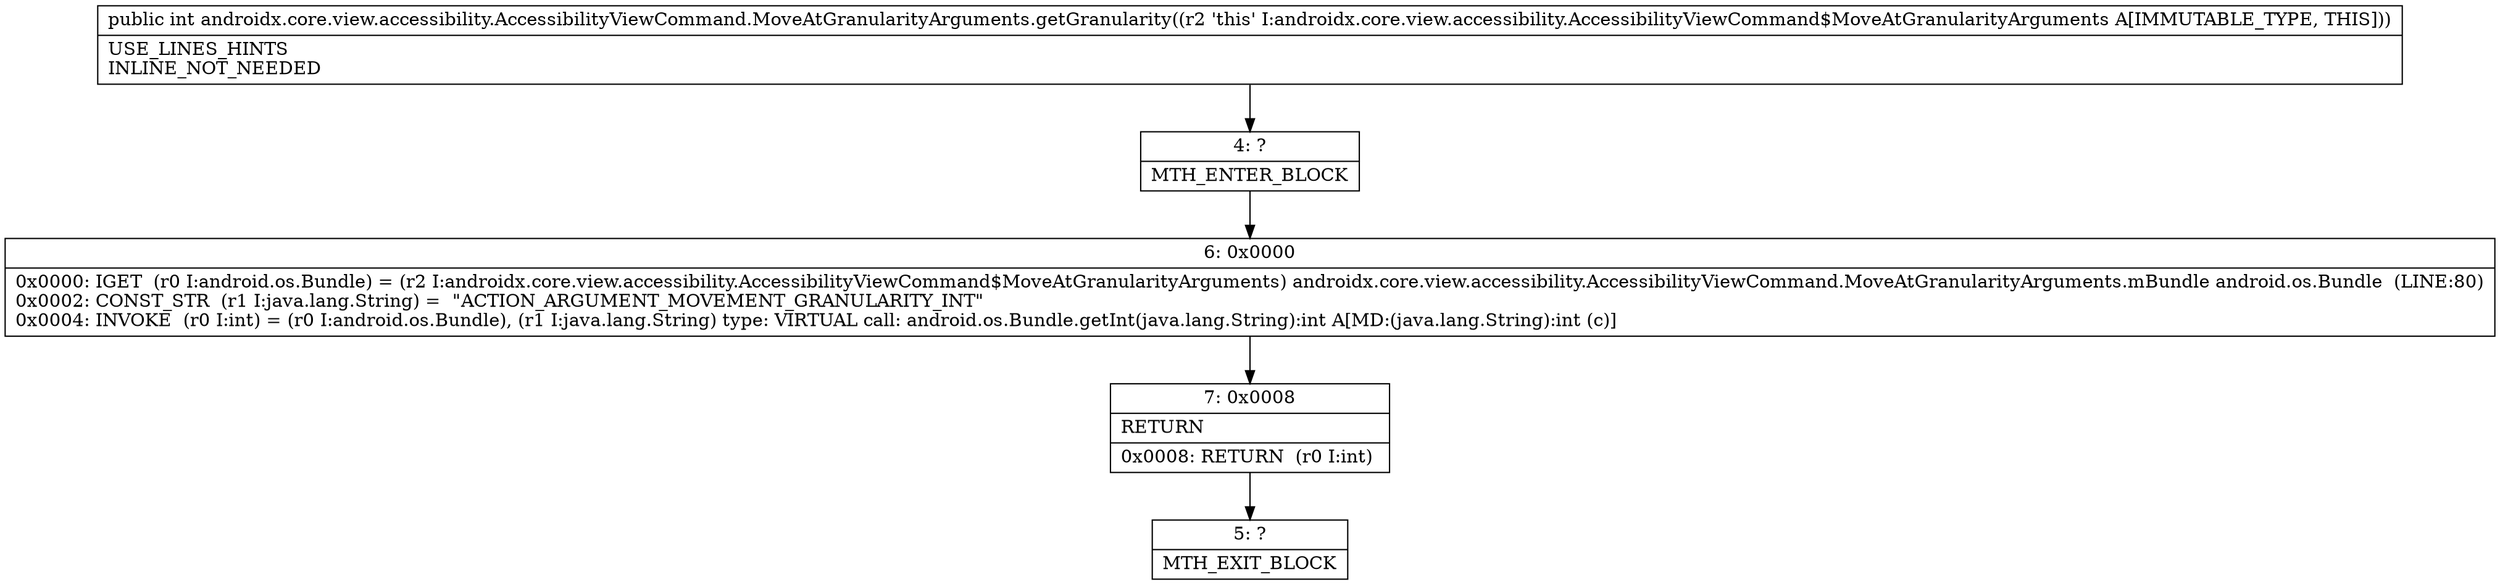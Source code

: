 digraph "CFG forandroidx.core.view.accessibility.AccessibilityViewCommand.MoveAtGranularityArguments.getGranularity()I" {
Node_4 [shape=record,label="{4\:\ ?|MTH_ENTER_BLOCK\l}"];
Node_6 [shape=record,label="{6\:\ 0x0000|0x0000: IGET  (r0 I:android.os.Bundle) = (r2 I:androidx.core.view.accessibility.AccessibilityViewCommand$MoveAtGranularityArguments) androidx.core.view.accessibility.AccessibilityViewCommand.MoveAtGranularityArguments.mBundle android.os.Bundle  (LINE:80)\l0x0002: CONST_STR  (r1 I:java.lang.String) =  \"ACTION_ARGUMENT_MOVEMENT_GRANULARITY_INT\" \l0x0004: INVOKE  (r0 I:int) = (r0 I:android.os.Bundle), (r1 I:java.lang.String) type: VIRTUAL call: android.os.Bundle.getInt(java.lang.String):int A[MD:(java.lang.String):int (c)]\l}"];
Node_7 [shape=record,label="{7\:\ 0x0008|RETURN\l|0x0008: RETURN  (r0 I:int) \l}"];
Node_5 [shape=record,label="{5\:\ ?|MTH_EXIT_BLOCK\l}"];
MethodNode[shape=record,label="{public int androidx.core.view.accessibility.AccessibilityViewCommand.MoveAtGranularityArguments.getGranularity((r2 'this' I:androidx.core.view.accessibility.AccessibilityViewCommand$MoveAtGranularityArguments A[IMMUTABLE_TYPE, THIS]))  | USE_LINES_HINTS\lINLINE_NOT_NEEDED\l}"];
MethodNode -> Node_4;Node_4 -> Node_6;
Node_6 -> Node_7;
Node_7 -> Node_5;
}

